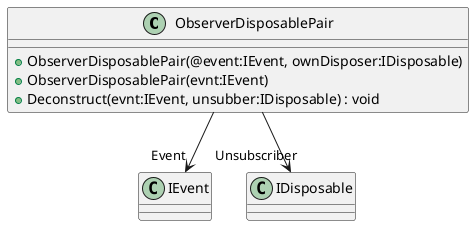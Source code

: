 @startuml
class ObserverDisposablePair {
    + ObserverDisposablePair(@event:IEvent, ownDisposer:IDisposable)
    + ObserverDisposablePair(evnt:IEvent)
    + Deconstruct(evnt:IEvent, unsubber:IDisposable) : void
}
ObserverDisposablePair --> "Event" IEvent
ObserverDisposablePair --> "Unsubscriber" IDisposable
@enduml
